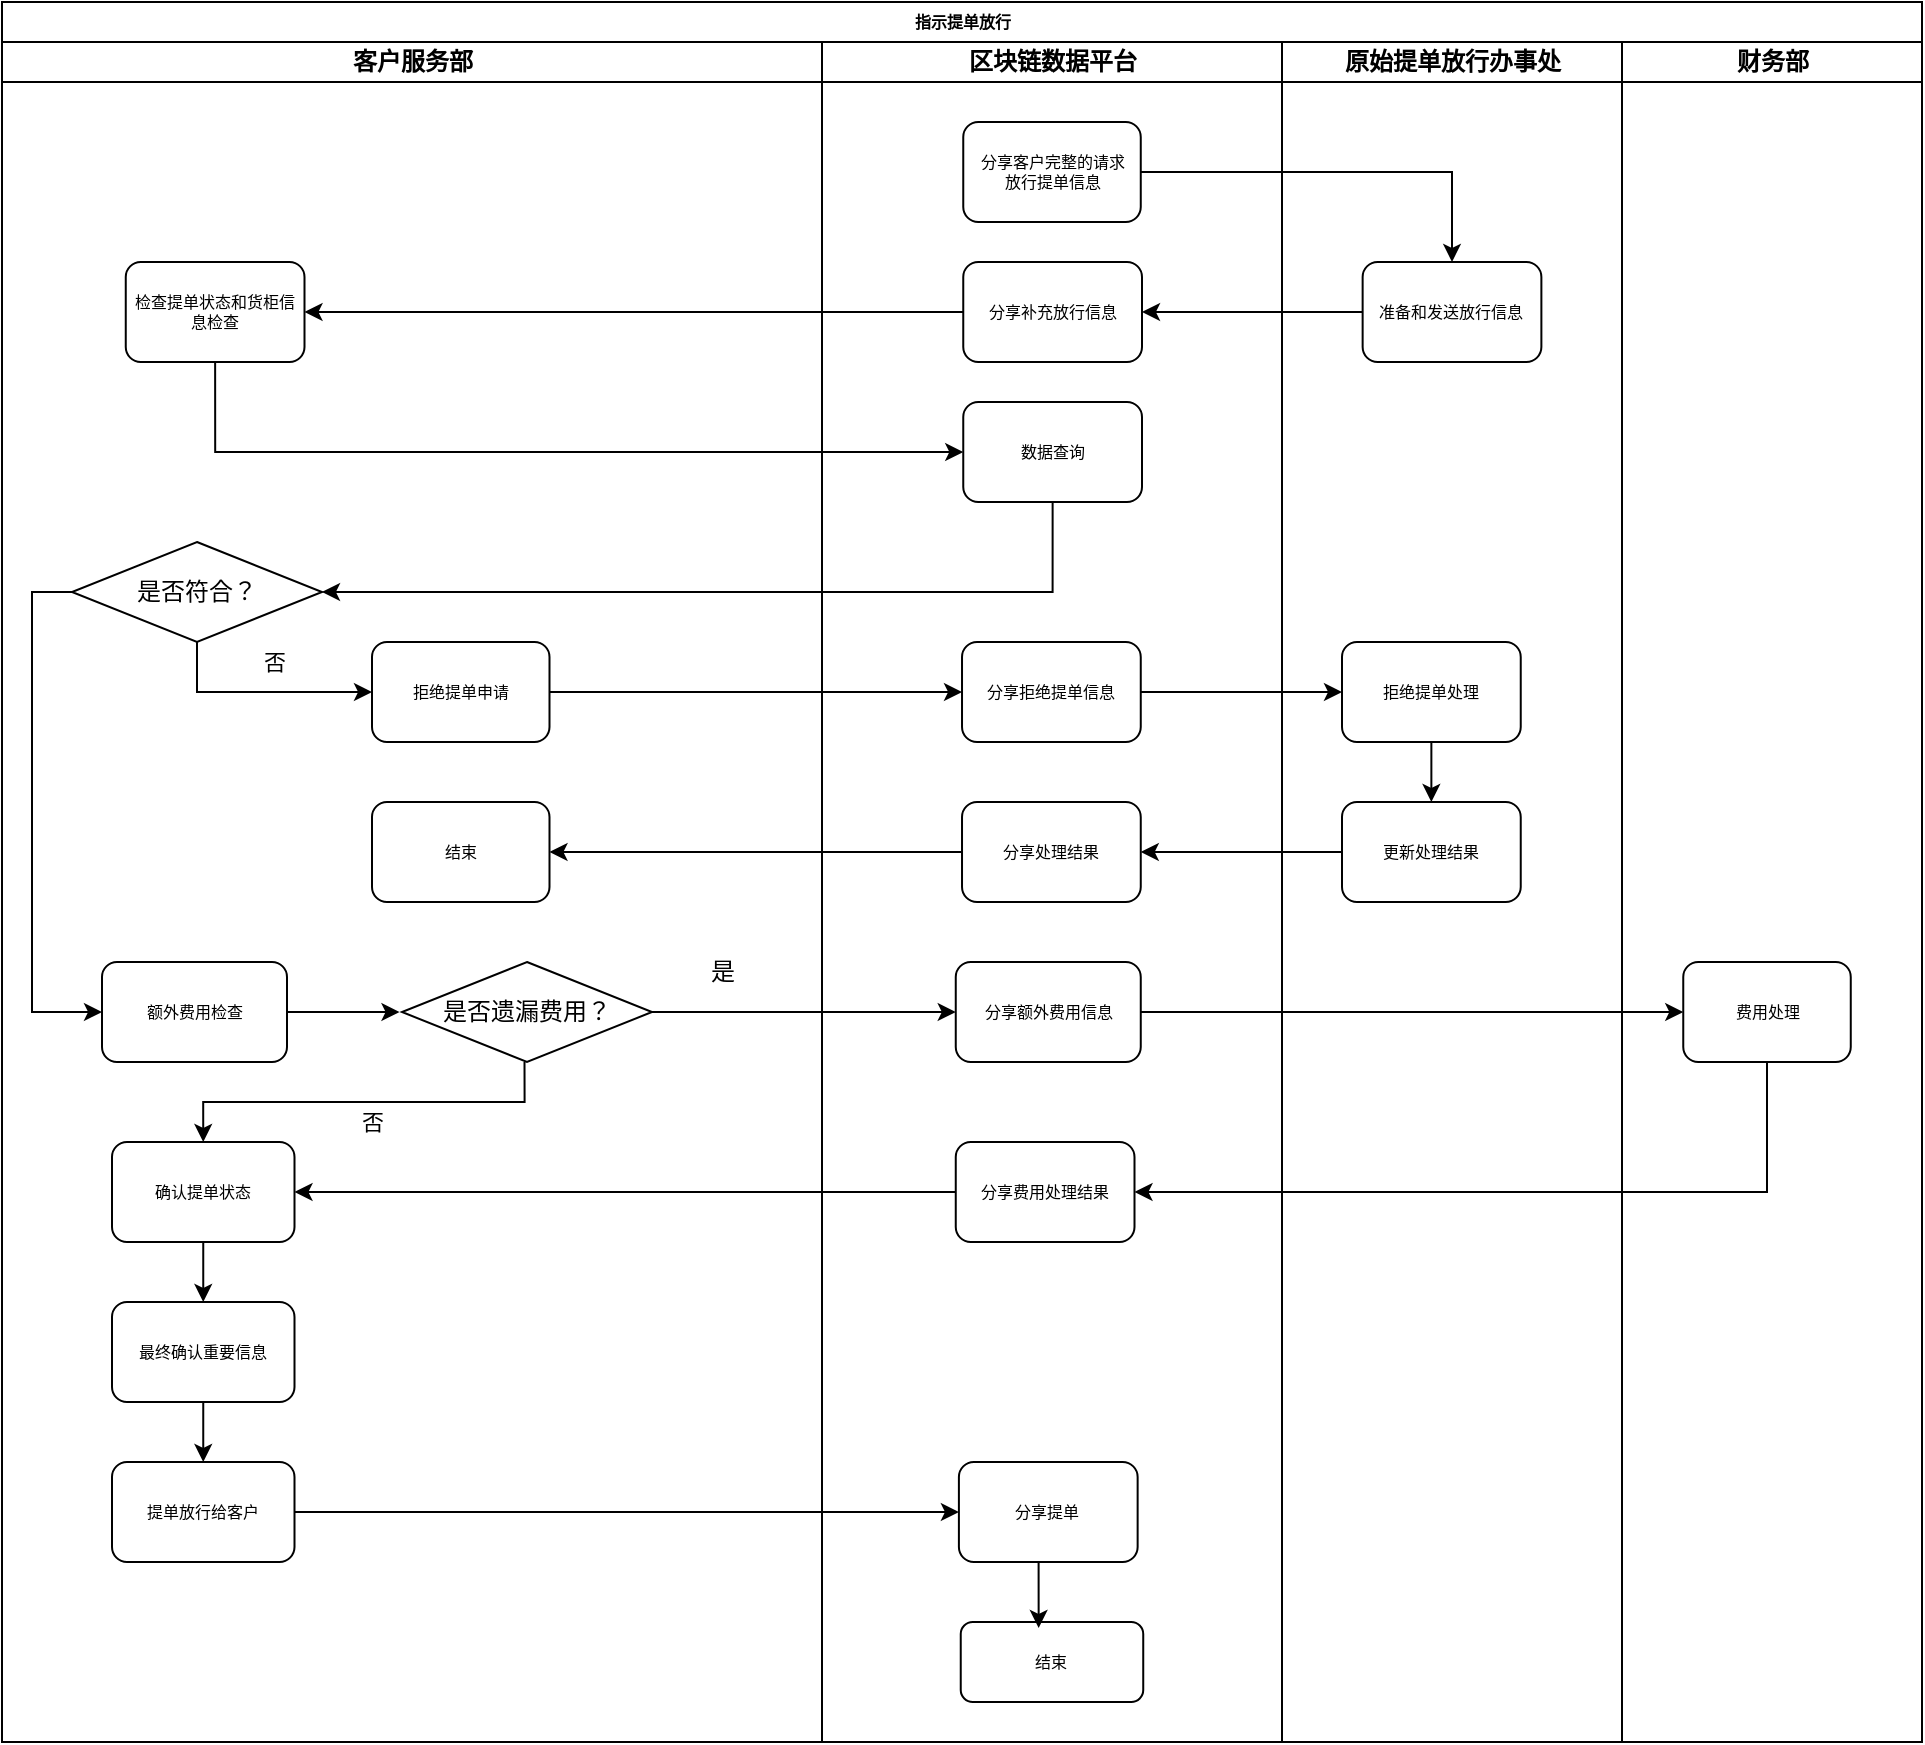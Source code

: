 <mxfile version="22.1.0" type="github">
  <diagram name="Page-1" id="74e2e168-ea6b-b213-b513-2b3c1d86103e">
    <mxGraphModel dx="2774" dy="756" grid="1" gridSize="10" guides="1" tooltips="1" connect="1" arrows="1" fold="1" page="1" pageScale="1" pageWidth="1100" pageHeight="850" background="none" math="0" shadow="0">
      <root>
        <mxCell id="0" />
        <mxCell id="1" parent="0" />
        <mxCell id="oHIPAsq3NtwSI8K_XZwe-1" value="指示提单放行" style="swimlane;html=1;childLayout=stackLayout;startSize=20;rounded=0;shadow=0;labelBackgroundColor=none;strokeWidth=1;fontFamily=Verdana;fontSize=8;align=center;" vertex="1" parent="1">
          <mxGeometry x="-180" y="10" width="960" height="870" as="geometry" />
        </mxCell>
        <mxCell id="oHIPAsq3NtwSI8K_XZwe-2" value="客户服务部" style="swimlane;html=1;startSize=20;" vertex="1" parent="oHIPAsq3NtwSI8K_XZwe-1">
          <mxGeometry y="20" width="410" height="850" as="geometry" />
        </mxCell>
        <mxCell id="oHIPAsq3NtwSI8K_XZwe-3" style="edgeStyle=orthogonalEdgeStyle;rounded=0;orthogonalLoop=1;jettySize=auto;html=1;exitX=1;exitY=0.5;exitDx=0;exitDy=0;entryX=0;entryY=0.5;entryDx=0;entryDy=0;" edge="1" parent="oHIPAsq3NtwSI8K_XZwe-2" source="oHIPAsq3NtwSI8K_XZwe-4">
          <mxGeometry relative="1" as="geometry">
            <mxPoint x="198.75" y="485" as="targetPoint" />
          </mxGeometry>
        </mxCell>
        <mxCell id="oHIPAsq3NtwSI8K_XZwe-4" value="额外费用检查" style="rounded=1;whiteSpace=wrap;html=1;shadow=0;labelBackgroundColor=none;strokeWidth=1;fontFamily=Verdana;fontSize=8;align=center;" vertex="1" parent="oHIPAsq3NtwSI8K_XZwe-2">
          <mxGeometry x="50" y="460" width="92.5" height="50" as="geometry" />
        </mxCell>
        <mxCell id="oHIPAsq3NtwSI8K_XZwe-5" style="edgeStyle=orthogonalEdgeStyle;rounded=0;orthogonalLoop=1;jettySize=auto;html=1;exitX=0.5;exitY=1;exitDx=0;exitDy=0;entryX=0.5;entryY=0;entryDx=0;entryDy=0;" edge="1" parent="oHIPAsq3NtwSI8K_XZwe-2" target="oHIPAsq3NtwSI8K_XZwe-10">
          <mxGeometry relative="1" as="geometry">
            <mxPoint x="261.25" y="510" as="sourcePoint" />
            <Array as="points">
              <mxPoint x="261" y="530" />
              <mxPoint x="101" y="530" />
            </Array>
          </mxGeometry>
        </mxCell>
        <mxCell id="oHIPAsq3NtwSI8K_XZwe-6" value="否" style="edgeLabel;html=1;align=center;verticalAlign=middle;resizable=0;points=[];" vertex="1" connectable="0" parent="oHIPAsq3NtwSI8K_XZwe-5">
          <mxGeometry x="-0.06" relative="1" as="geometry">
            <mxPoint x="-2" y="10" as="offset" />
          </mxGeometry>
        </mxCell>
        <mxCell id="oHIPAsq3NtwSI8K_XZwe-7" value="是否遗漏费用？" style="rhombus;whiteSpace=wrap;html=1;" vertex="1" parent="oHIPAsq3NtwSI8K_XZwe-2">
          <mxGeometry x="200" y="460" width="125" height="50" as="geometry" />
        </mxCell>
        <mxCell id="oHIPAsq3NtwSI8K_XZwe-8" value="是" style="text;html=1;align=center;verticalAlign=middle;resizable=0;points=[];autosize=1;strokeColor=none;fillColor=none;" vertex="1" parent="oHIPAsq3NtwSI8K_XZwe-2">
          <mxGeometry x="340" y="450" width="40" height="30" as="geometry" />
        </mxCell>
        <mxCell id="oHIPAsq3NtwSI8K_XZwe-9" style="edgeStyle=orthogonalEdgeStyle;rounded=0;orthogonalLoop=1;jettySize=auto;html=1;exitX=0.5;exitY=1;exitDx=0;exitDy=0;entryX=0.5;entryY=0;entryDx=0;entryDy=0;" edge="1" parent="oHIPAsq3NtwSI8K_XZwe-2" source="oHIPAsq3NtwSI8K_XZwe-10" target="oHIPAsq3NtwSI8K_XZwe-12">
          <mxGeometry relative="1" as="geometry" />
        </mxCell>
        <mxCell id="oHIPAsq3NtwSI8K_XZwe-10" value="确认提单状态" style="rounded=1;whiteSpace=wrap;html=1;shadow=0;labelBackgroundColor=none;strokeWidth=1;fontFamily=Verdana;fontSize=8;align=center;" vertex="1" parent="oHIPAsq3NtwSI8K_XZwe-2">
          <mxGeometry x="55" y="550" width="91.25" height="50" as="geometry" />
        </mxCell>
        <mxCell id="oHIPAsq3NtwSI8K_XZwe-11" style="edgeStyle=orthogonalEdgeStyle;rounded=0;orthogonalLoop=1;jettySize=auto;html=1;exitX=0.5;exitY=1;exitDx=0;exitDy=0;entryX=0.5;entryY=0;entryDx=0;entryDy=0;" edge="1" parent="oHIPAsq3NtwSI8K_XZwe-2" source="oHIPAsq3NtwSI8K_XZwe-12" target="oHIPAsq3NtwSI8K_XZwe-13">
          <mxGeometry relative="1" as="geometry" />
        </mxCell>
        <mxCell id="oHIPAsq3NtwSI8K_XZwe-12" value="最终确认重要信息" style="rounded=1;whiteSpace=wrap;html=1;shadow=0;labelBackgroundColor=none;strokeWidth=1;fontFamily=Verdana;fontSize=8;align=center;" vertex="1" parent="oHIPAsq3NtwSI8K_XZwe-2">
          <mxGeometry x="55" y="630" width="91.25" height="50" as="geometry" />
        </mxCell>
        <mxCell id="oHIPAsq3NtwSI8K_XZwe-13" value="提单放行给客户" style="rounded=1;whiteSpace=wrap;html=1;shadow=0;labelBackgroundColor=none;strokeWidth=1;fontFamily=Verdana;fontSize=8;align=center;" vertex="1" parent="oHIPAsq3NtwSI8K_XZwe-2">
          <mxGeometry x="55" y="710" width="91.25" height="50" as="geometry" />
        </mxCell>
        <mxCell id="oHIPAsq3NtwSI8K_XZwe-14" value="检查提单状态和货柜信息检查" style="rounded=1;whiteSpace=wrap;html=1;shadow=0;labelBackgroundColor=none;strokeWidth=1;fontFamily=Verdana;fontSize=8;align=center;" vertex="1" parent="oHIPAsq3NtwSI8K_XZwe-2">
          <mxGeometry x="61.88" y="110" width="89.37" height="50" as="geometry" />
        </mxCell>
        <mxCell id="oHIPAsq3NtwSI8K_XZwe-15" style="edgeStyle=orthogonalEdgeStyle;rounded=0;orthogonalLoop=1;jettySize=auto;html=1;exitX=0.5;exitY=1;exitDx=0;exitDy=0;entryX=0;entryY=0.5;entryDx=0;entryDy=0;" edge="1" parent="oHIPAsq3NtwSI8K_XZwe-2" source="oHIPAsq3NtwSI8K_XZwe-18" target="oHIPAsq3NtwSI8K_XZwe-19">
          <mxGeometry relative="1" as="geometry" />
        </mxCell>
        <mxCell id="oHIPAsq3NtwSI8K_XZwe-16" value="否" style="edgeLabel;html=1;align=center;verticalAlign=middle;resizable=0;points=[];" vertex="1" connectable="0" parent="oHIPAsq3NtwSI8K_XZwe-15">
          <mxGeometry x="0.022" y="2" relative="1" as="geometry">
            <mxPoint x="6" y="-13" as="offset" />
          </mxGeometry>
        </mxCell>
        <mxCell id="oHIPAsq3NtwSI8K_XZwe-17" style="edgeStyle=orthogonalEdgeStyle;rounded=0;orthogonalLoop=1;jettySize=auto;html=1;exitX=0;exitY=0.5;exitDx=0;exitDy=0;entryX=0;entryY=0.5;entryDx=0;entryDy=0;" edge="1" parent="oHIPAsq3NtwSI8K_XZwe-2" source="oHIPAsq3NtwSI8K_XZwe-18" target="oHIPAsq3NtwSI8K_XZwe-4">
          <mxGeometry relative="1" as="geometry" />
        </mxCell>
        <mxCell id="oHIPAsq3NtwSI8K_XZwe-18" value="是否符合？" style="rhombus;whiteSpace=wrap;html=1;" vertex="1" parent="oHIPAsq3NtwSI8K_XZwe-2">
          <mxGeometry x="35" y="250" width="125" height="50" as="geometry" />
        </mxCell>
        <mxCell id="oHIPAsq3NtwSI8K_XZwe-19" value="拒绝提单申请" style="rounded=1;whiteSpace=wrap;html=1;shadow=0;labelBackgroundColor=none;strokeWidth=1;fontFamily=Verdana;fontSize=8;align=center;" vertex="1" parent="oHIPAsq3NtwSI8K_XZwe-2">
          <mxGeometry x="185" y="300" width="88.75" height="50" as="geometry" />
        </mxCell>
        <mxCell id="oHIPAsq3NtwSI8K_XZwe-20" value="结束" style="rounded=1;whiteSpace=wrap;html=1;shadow=0;labelBackgroundColor=none;strokeWidth=1;fontFamily=Verdana;fontSize=8;align=center;" vertex="1" parent="oHIPAsq3NtwSI8K_XZwe-2">
          <mxGeometry x="185" y="380" width="88.75" height="50" as="geometry" />
        </mxCell>
        <mxCell id="oHIPAsq3NtwSI8K_XZwe-21" value="区块链数据平台" style="swimlane;html=1;startSize=20;" vertex="1" parent="oHIPAsq3NtwSI8K_XZwe-1">
          <mxGeometry x="410" y="20" width="230" height="850" as="geometry" />
        </mxCell>
        <mxCell id="oHIPAsq3NtwSI8K_XZwe-22" value="分享客户完整的请求&lt;br&gt;放行提单信息" style="rounded=1;whiteSpace=wrap;html=1;shadow=0;labelBackgroundColor=none;strokeWidth=1;fontFamily=Verdana;fontSize=8;align=center;" vertex="1" parent="oHIPAsq3NtwSI8K_XZwe-21">
          <mxGeometry x="70.63" y="40" width="88.75" height="50" as="geometry" />
        </mxCell>
        <mxCell id="oHIPAsq3NtwSI8K_XZwe-23" value="分享补充放行信息" style="rounded=1;whiteSpace=wrap;html=1;shadow=0;labelBackgroundColor=none;strokeWidth=1;fontFamily=Verdana;fontSize=8;align=center;" vertex="1" parent="oHIPAsq3NtwSI8K_XZwe-21">
          <mxGeometry x="70.63" y="110" width="89.37" height="50" as="geometry" />
        </mxCell>
        <mxCell id="oHIPAsq3NtwSI8K_XZwe-24" value="数据查询" style="rounded=1;whiteSpace=wrap;html=1;shadow=0;labelBackgroundColor=none;strokeWidth=1;fontFamily=Verdana;fontSize=8;align=center;" vertex="1" parent="oHIPAsq3NtwSI8K_XZwe-21">
          <mxGeometry x="70.63" y="180" width="89.37" height="50" as="geometry" />
        </mxCell>
        <mxCell id="oHIPAsq3NtwSI8K_XZwe-25" value="分享拒绝提单信息" style="rounded=1;whiteSpace=wrap;html=1;shadow=0;labelBackgroundColor=none;strokeWidth=1;fontFamily=Verdana;fontSize=8;align=center;" vertex="1" parent="oHIPAsq3NtwSI8K_XZwe-21">
          <mxGeometry x="70.01" y="300" width="89.37" height="50" as="geometry" />
        </mxCell>
        <mxCell id="oHIPAsq3NtwSI8K_XZwe-26" value="分享处理结果" style="rounded=1;whiteSpace=wrap;html=1;shadow=0;labelBackgroundColor=none;strokeWidth=1;fontFamily=Verdana;fontSize=8;align=center;" vertex="1" parent="oHIPAsq3NtwSI8K_XZwe-21">
          <mxGeometry x="70.01" y="380" width="89.37" height="50" as="geometry" />
        </mxCell>
        <mxCell id="oHIPAsq3NtwSI8K_XZwe-27" value="分享额外费用信息" style="rounded=1;whiteSpace=wrap;html=1;shadow=0;labelBackgroundColor=none;strokeWidth=1;fontFamily=Verdana;fontSize=8;align=center;" vertex="1" parent="oHIPAsq3NtwSI8K_XZwe-21">
          <mxGeometry x="66.88" y="460" width="92.5" height="50" as="geometry" />
        </mxCell>
        <mxCell id="oHIPAsq3NtwSI8K_XZwe-28" value="分享费用处理结果" style="rounded=1;whiteSpace=wrap;html=1;shadow=0;labelBackgroundColor=none;strokeWidth=1;fontFamily=Verdana;fontSize=8;align=center;" vertex="1" parent="oHIPAsq3NtwSI8K_XZwe-21">
          <mxGeometry x="66.88" y="550" width="89.37" height="50" as="geometry" />
        </mxCell>
        <mxCell id="oHIPAsq3NtwSI8K_XZwe-29" value="分享提单" style="rounded=1;whiteSpace=wrap;html=1;shadow=0;labelBackgroundColor=none;strokeWidth=1;fontFamily=Verdana;fontSize=8;align=center;" vertex="1" parent="oHIPAsq3NtwSI8K_XZwe-21">
          <mxGeometry x="68.45" y="710" width="89.37" height="50" as="geometry" />
        </mxCell>
        <mxCell id="oHIPAsq3NtwSI8K_XZwe-30" value="结束" style="rounded=1;whiteSpace=wrap;html=1;shadow=0;labelBackgroundColor=none;strokeWidth=1;fontFamily=Verdana;fontSize=8;align=center;" vertex="1" parent="oHIPAsq3NtwSI8K_XZwe-21">
          <mxGeometry x="69.37" y="790" width="91.25" height="40" as="geometry" />
        </mxCell>
        <mxCell id="oHIPAsq3NtwSI8K_XZwe-31" style="edgeStyle=orthogonalEdgeStyle;rounded=0;orthogonalLoop=1;jettySize=auto;html=1;exitX=0.5;exitY=1;exitDx=0;exitDy=0;entryX=0.427;entryY=0.075;entryDx=0;entryDy=0;entryPerimeter=0;" edge="1" parent="oHIPAsq3NtwSI8K_XZwe-21" source="oHIPAsq3NtwSI8K_XZwe-29" target="oHIPAsq3NtwSI8K_XZwe-30">
          <mxGeometry relative="1" as="geometry" />
        </mxCell>
        <mxCell id="oHIPAsq3NtwSI8K_XZwe-32" value="原始提单放行办事处" style="swimlane;html=1;startSize=20;" vertex="1" parent="oHIPAsq3NtwSI8K_XZwe-1">
          <mxGeometry x="640" y="20" width="170" height="850" as="geometry" />
        </mxCell>
        <mxCell id="oHIPAsq3NtwSI8K_XZwe-33" value="准备和发送放行信息" style="rounded=1;whiteSpace=wrap;html=1;shadow=0;labelBackgroundColor=none;strokeWidth=1;fontFamily=Verdana;fontSize=8;align=center;" vertex="1" parent="oHIPAsq3NtwSI8K_XZwe-32">
          <mxGeometry x="40.32" y="110" width="89.37" height="50" as="geometry" />
        </mxCell>
        <mxCell id="oHIPAsq3NtwSI8K_XZwe-34" style="edgeStyle=orthogonalEdgeStyle;rounded=0;orthogonalLoop=1;jettySize=auto;html=1;exitX=0.5;exitY=1;exitDx=0;exitDy=0;entryX=0.5;entryY=0;entryDx=0;entryDy=0;" edge="1" parent="oHIPAsq3NtwSI8K_XZwe-32" source="oHIPAsq3NtwSI8K_XZwe-35" target="oHIPAsq3NtwSI8K_XZwe-36">
          <mxGeometry relative="1" as="geometry" />
        </mxCell>
        <mxCell id="oHIPAsq3NtwSI8K_XZwe-35" value="拒绝提单处理" style="rounded=1;whiteSpace=wrap;html=1;shadow=0;labelBackgroundColor=none;strokeWidth=1;fontFamily=Verdana;fontSize=8;align=center;" vertex="1" parent="oHIPAsq3NtwSI8K_XZwe-32">
          <mxGeometry x="30" y="300" width="89.37" height="50" as="geometry" />
        </mxCell>
        <mxCell id="oHIPAsq3NtwSI8K_XZwe-36" value="更新处理结果" style="rounded=1;whiteSpace=wrap;html=1;shadow=0;labelBackgroundColor=none;strokeWidth=1;fontFamily=Verdana;fontSize=8;align=center;" vertex="1" parent="oHIPAsq3NtwSI8K_XZwe-32">
          <mxGeometry x="30.0" y="380" width="89.37" height="50" as="geometry" />
        </mxCell>
        <mxCell id="oHIPAsq3NtwSI8K_XZwe-37" value="财务部" style="swimlane;html=1;startSize=20;" vertex="1" parent="oHIPAsq3NtwSI8K_XZwe-1">
          <mxGeometry x="810" y="20" width="150" height="850" as="geometry" />
        </mxCell>
        <mxCell id="oHIPAsq3NtwSI8K_XZwe-38" value="费用处理" style="rounded=1;whiteSpace=wrap;html=1;shadow=0;labelBackgroundColor=none;strokeWidth=1;fontFamily=Verdana;fontSize=8;align=center;" vertex="1" parent="oHIPAsq3NtwSI8K_XZwe-37">
          <mxGeometry x="30.63" y="460" width="83.75" height="50" as="geometry" />
        </mxCell>
        <mxCell id="oHIPAsq3NtwSI8K_XZwe-39" style="edgeStyle=orthogonalEdgeStyle;rounded=0;orthogonalLoop=1;jettySize=auto;html=1;exitX=1;exitY=0.5;exitDx=0;exitDy=0;entryX=0.5;entryY=0;entryDx=0;entryDy=0;" edge="1" parent="oHIPAsq3NtwSI8K_XZwe-1" source="oHIPAsq3NtwSI8K_XZwe-22" target="oHIPAsq3NtwSI8K_XZwe-33">
          <mxGeometry relative="1" as="geometry" />
        </mxCell>
        <mxCell id="oHIPAsq3NtwSI8K_XZwe-40" style="edgeStyle=orthogonalEdgeStyle;rounded=0;orthogonalLoop=1;jettySize=auto;html=1;exitX=0;exitY=0.5;exitDx=0;exitDy=0;" edge="1" parent="oHIPAsq3NtwSI8K_XZwe-1" source="oHIPAsq3NtwSI8K_XZwe-33" target="oHIPAsq3NtwSI8K_XZwe-23">
          <mxGeometry relative="1" as="geometry" />
        </mxCell>
        <mxCell id="oHIPAsq3NtwSI8K_XZwe-41" style="edgeStyle=orthogonalEdgeStyle;rounded=0;orthogonalLoop=1;jettySize=auto;html=1;exitX=0;exitY=0.5;exitDx=0;exitDy=0;entryX=1;entryY=0.5;entryDx=0;entryDy=0;" edge="1" parent="oHIPAsq3NtwSI8K_XZwe-1" source="oHIPAsq3NtwSI8K_XZwe-23" target="oHIPAsq3NtwSI8K_XZwe-14">
          <mxGeometry relative="1" as="geometry" />
        </mxCell>
        <mxCell id="oHIPAsq3NtwSI8K_XZwe-42" style="edgeStyle=orthogonalEdgeStyle;rounded=0;orthogonalLoop=1;jettySize=auto;html=1;exitX=0.5;exitY=1;exitDx=0;exitDy=0;entryX=0;entryY=0.5;entryDx=0;entryDy=0;" edge="1" parent="oHIPAsq3NtwSI8K_XZwe-1" source="oHIPAsq3NtwSI8K_XZwe-14" target="oHIPAsq3NtwSI8K_XZwe-24">
          <mxGeometry relative="1" as="geometry" />
        </mxCell>
        <mxCell id="oHIPAsq3NtwSI8K_XZwe-43" style="edgeStyle=orthogonalEdgeStyle;rounded=0;orthogonalLoop=1;jettySize=auto;html=1;exitX=0.5;exitY=1;exitDx=0;exitDy=0;entryX=1;entryY=0.5;entryDx=0;entryDy=0;" edge="1" parent="oHIPAsq3NtwSI8K_XZwe-1" source="oHIPAsq3NtwSI8K_XZwe-24" target="oHIPAsq3NtwSI8K_XZwe-18">
          <mxGeometry relative="1" as="geometry" />
        </mxCell>
        <mxCell id="oHIPAsq3NtwSI8K_XZwe-44" style="edgeStyle=orthogonalEdgeStyle;rounded=0;orthogonalLoop=1;jettySize=auto;html=1;exitX=1;exitY=0.5;exitDx=0;exitDy=0;entryX=0;entryY=0.5;entryDx=0;entryDy=0;" edge="1" parent="oHIPAsq3NtwSI8K_XZwe-1" source="oHIPAsq3NtwSI8K_XZwe-19" target="oHIPAsq3NtwSI8K_XZwe-25">
          <mxGeometry relative="1" as="geometry" />
        </mxCell>
        <mxCell id="oHIPAsq3NtwSI8K_XZwe-45" style="edgeStyle=orthogonalEdgeStyle;rounded=0;orthogonalLoop=1;jettySize=auto;html=1;exitX=1;exitY=0.5;exitDx=0;exitDy=0;entryX=0;entryY=0.5;entryDx=0;entryDy=0;" edge="1" parent="oHIPAsq3NtwSI8K_XZwe-1" source="oHIPAsq3NtwSI8K_XZwe-25" target="oHIPAsq3NtwSI8K_XZwe-35">
          <mxGeometry relative="1" as="geometry" />
        </mxCell>
        <mxCell id="oHIPAsq3NtwSI8K_XZwe-46" style="edgeStyle=orthogonalEdgeStyle;rounded=0;orthogonalLoop=1;jettySize=auto;html=1;exitX=0;exitY=0.5;exitDx=0;exitDy=0;entryX=1;entryY=0.5;entryDx=0;entryDy=0;" edge="1" parent="oHIPAsq3NtwSI8K_XZwe-1" source="oHIPAsq3NtwSI8K_XZwe-36" target="oHIPAsq3NtwSI8K_XZwe-26">
          <mxGeometry relative="1" as="geometry" />
        </mxCell>
        <mxCell id="oHIPAsq3NtwSI8K_XZwe-47" style="edgeStyle=orthogonalEdgeStyle;rounded=0;orthogonalLoop=1;jettySize=auto;html=1;exitX=0;exitY=0.5;exitDx=0;exitDy=0;entryX=1;entryY=0.5;entryDx=0;entryDy=0;" edge="1" parent="oHIPAsq3NtwSI8K_XZwe-1" source="oHIPAsq3NtwSI8K_XZwe-26" target="oHIPAsq3NtwSI8K_XZwe-20">
          <mxGeometry relative="1" as="geometry" />
        </mxCell>
        <mxCell id="oHIPAsq3NtwSI8K_XZwe-48" style="edgeStyle=orthogonalEdgeStyle;rounded=0;orthogonalLoop=1;jettySize=auto;html=1;exitX=1;exitY=0.5;exitDx=0;exitDy=0;entryX=0;entryY=0.5;entryDx=0;entryDy=0;" edge="1" parent="oHIPAsq3NtwSI8K_XZwe-1" source="oHIPAsq3NtwSI8K_XZwe-7" target="oHIPAsq3NtwSI8K_XZwe-27">
          <mxGeometry relative="1" as="geometry" />
        </mxCell>
        <mxCell id="oHIPAsq3NtwSI8K_XZwe-49" style="edgeStyle=orthogonalEdgeStyle;rounded=0;orthogonalLoop=1;jettySize=auto;html=1;exitX=1;exitY=0.5;exitDx=0;exitDy=0;entryX=0;entryY=0.5;entryDx=0;entryDy=0;" edge="1" parent="oHIPAsq3NtwSI8K_XZwe-1" source="oHIPAsq3NtwSI8K_XZwe-27" target="oHIPAsq3NtwSI8K_XZwe-38">
          <mxGeometry relative="1" as="geometry" />
        </mxCell>
        <mxCell id="oHIPAsq3NtwSI8K_XZwe-50" style="edgeStyle=orthogonalEdgeStyle;rounded=0;orthogonalLoop=1;jettySize=auto;html=1;exitX=0.5;exitY=1;exitDx=0;exitDy=0;entryX=1;entryY=0.5;entryDx=0;entryDy=0;" edge="1" parent="oHIPAsq3NtwSI8K_XZwe-1" source="oHIPAsq3NtwSI8K_XZwe-38" target="oHIPAsq3NtwSI8K_XZwe-28">
          <mxGeometry relative="1" as="geometry" />
        </mxCell>
        <mxCell id="oHIPAsq3NtwSI8K_XZwe-51" style="edgeStyle=orthogonalEdgeStyle;rounded=0;orthogonalLoop=1;jettySize=auto;html=1;exitX=0;exitY=0.5;exitDx=0;exitDy=0;entryX=1;entryY=0.5;entryDx=0;entryDy=0;" edge="1" parent="oHIPAsq3NtwSI8K_XZwe-1" source="oHIPAsq3NtwSI8K_XZwe-28" target="oHIPAsq3NtwSI8K_XZwe-10">
          <mxGeometry relative="1" as="geometry" />
        </mxCell>
        <mxCell id="oHIPAsq3NtwSI8K_XZwe-52" style="edgeStyle=orthogonalEdgeStyle;rounded=0;orthogonalLoop=1;jettySize=auto;html=1;exitX=1;exitY=0.5;exitDx=0;exitDy=0;" edge="1" parent="oHIPAsq3NtwSI8K_XZwe-1" source="oHIPAsq3NtwSI8K_XZwe-13" target="oHIPAsq3NtwSI8K_XZwe-29">
          <mxGeometry relative="1" as="geometry" />
        </mxCell>
      </root>
    </mxGraphModel>
  </diagram>
</mxfile>
